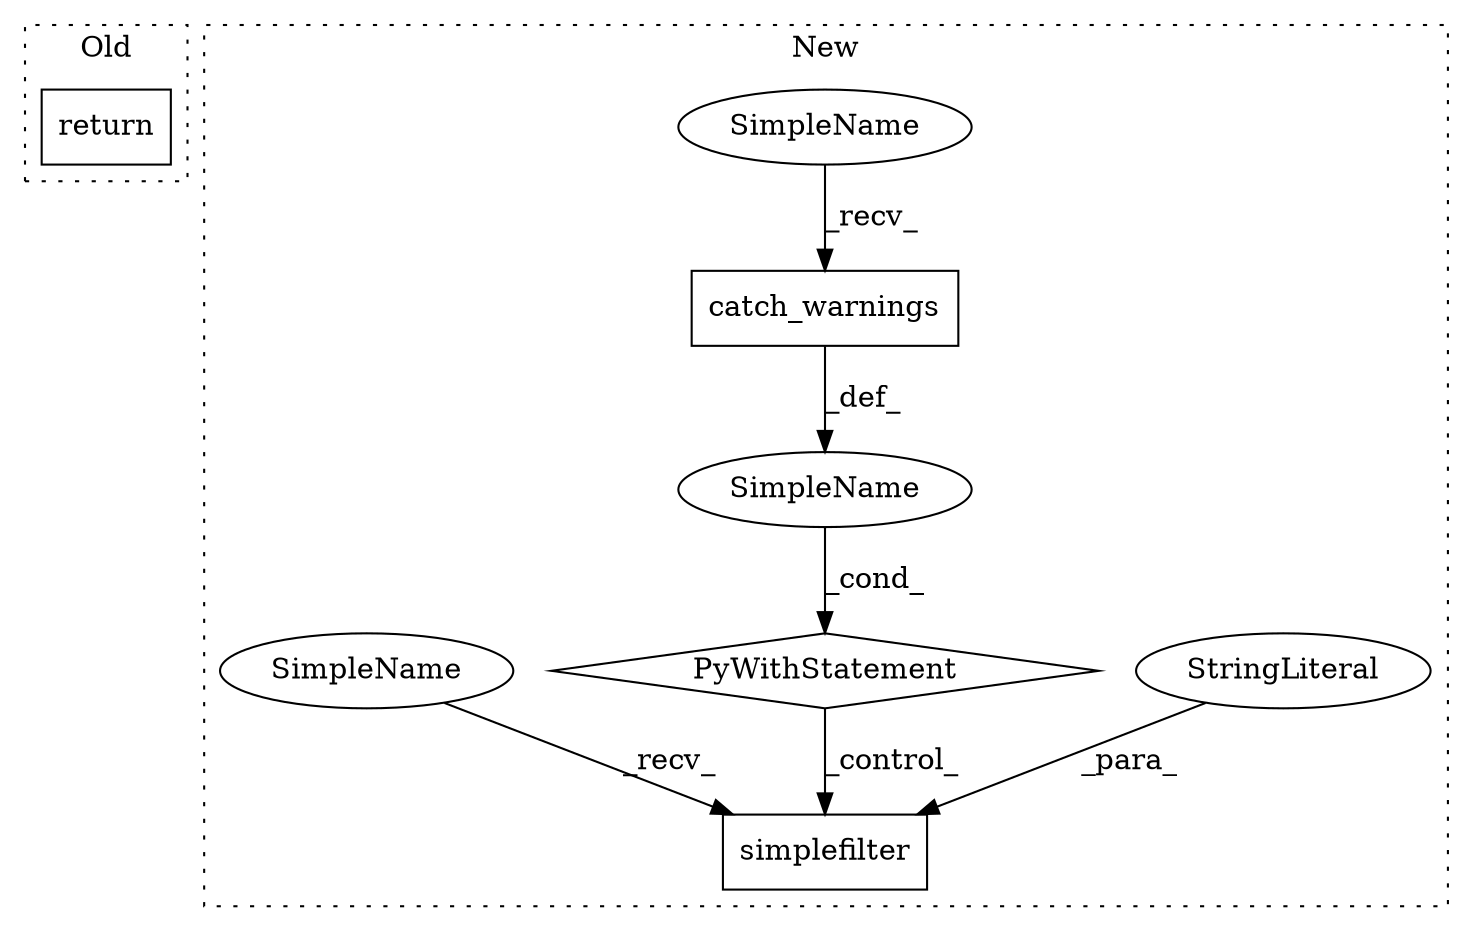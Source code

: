 digraph G {
subgraph cluster0 {
1 [label="return" a="41" s="728" l="12" shape="box"];
label = "Old";
style="dotted";
}
subgraph cluster1 {
2 [label="catch_warnings" a="32" s="1210" l="16" shape="box"];
3 [label="PyWithStatement" a="104" s="1191,1226" l="10,2" shape="diamond"];
4 [label="simplefilter" a="32" s="1245,1280" l="13,1" shape="box"];
5 [label="SimpleName" a="42" s="" l="" shape="ellipse"];
6 [label="StringLiteral" a="45" s="1258" l="8" shape="ellipse"];
7 [label="SimpleName" a="42" s="1201" l="8" shape="ellipse"];
8 [label="SimpleName" a="42" s="1236" l="8" shape="ellipse"];
label = "New";
style="dotted";
}
2 -> 5 [label="_def_"];
3 -> 4 [label="_control_"];
5 -> 3 [label="_cond_"];
6 -> 4 [label="_para_"];
7 -> 2 [label="_recv_"];
8 -> 4 [label="_recv_"];
}